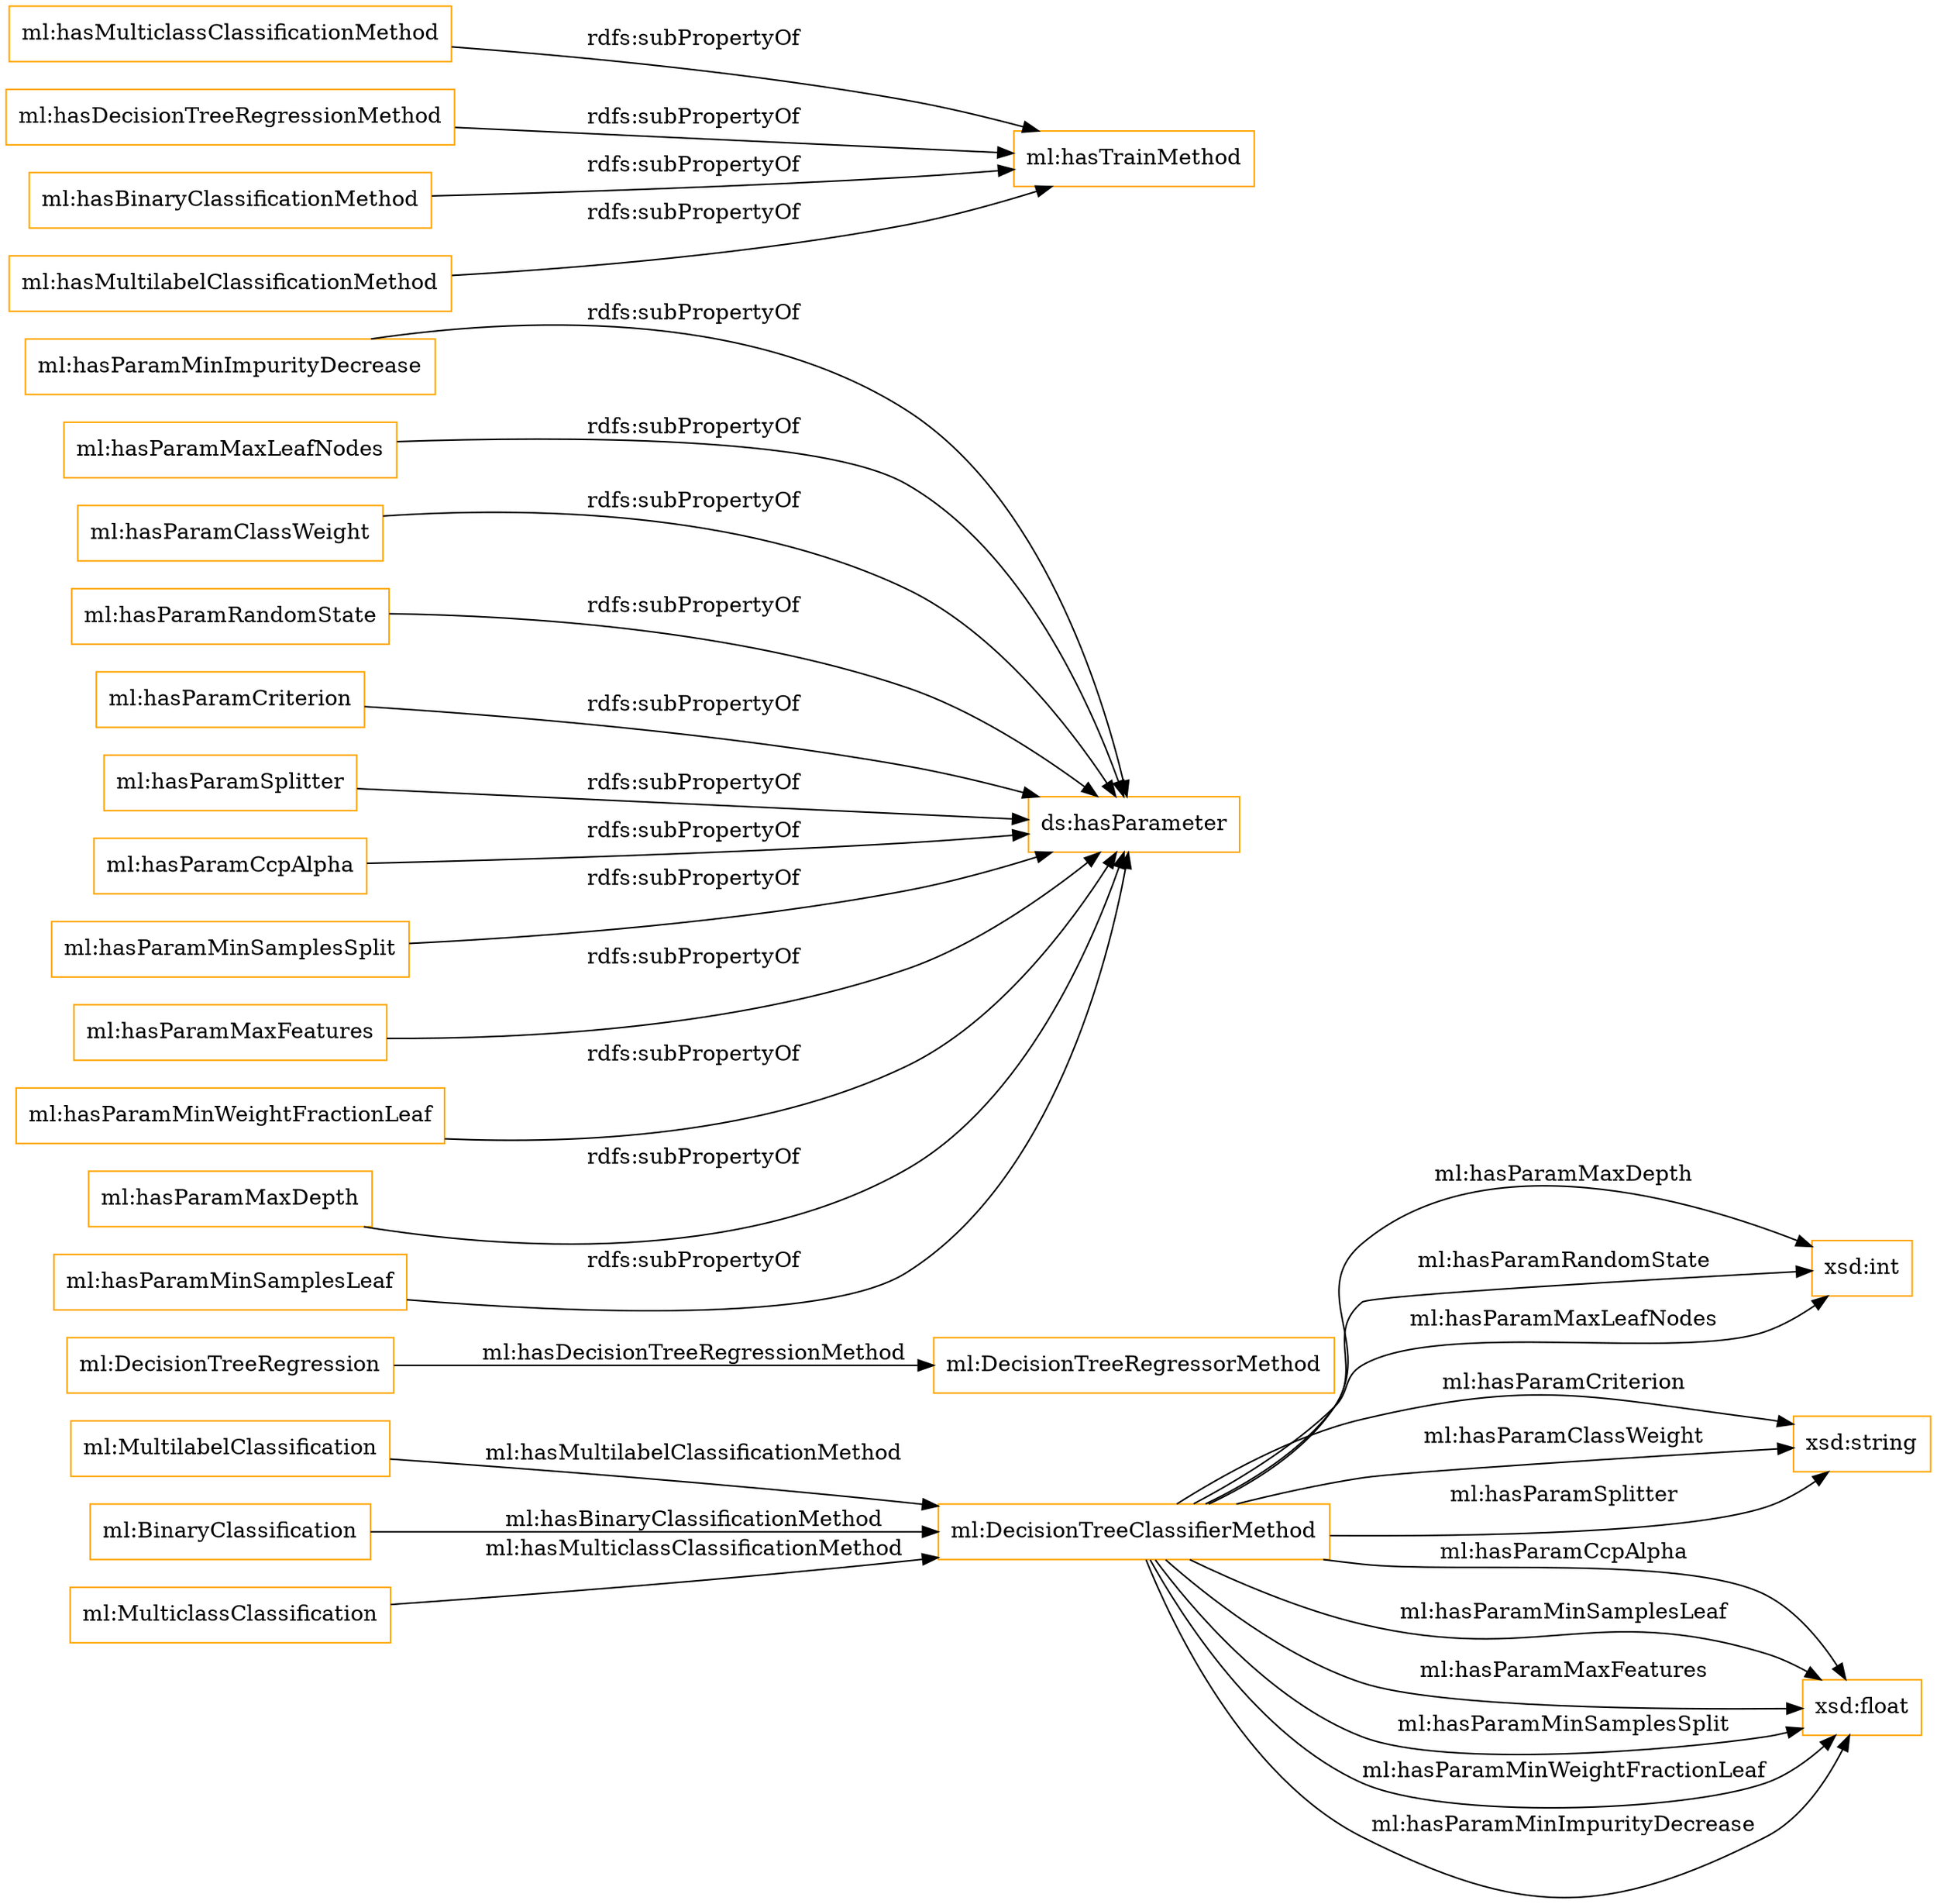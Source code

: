 digraph ar2dtool_diagram { 
rankdir=LR;
size="1501"
node [shape = rectangle, color="orange"]; "ml:DecisionTreeClassifierMethod" "ml:DecisionTreeRegressorMethod" ; /*classes style*/
	"ml:hasParamMinImpurityDecrease" -> "ds:hasParameter" [ label = "rdfs:subPropertyOf" ];
	"ml:hasParamMaxLeafNodes" -> "ds:hasParameter" [ label = "rdfs:subPropertyOf" ];
	"ml:hasParamClassWeight" -> "ds:hasParameter" [ label = "rdfs:subPropertyOf" ];
	"ml:hasParamRandomState" -> "ds:hasParameter" [ label = "rdfs:subPropertyOf" ];
	"ml:hasMulticlassClassificationMethod" -> "ml:hasTrainMethod" [ label = "rdfs:subPropertyOf" ];
	"ml:hasParamCriterion" -> "ds:hasParameter" [ label = "rdfs:subPropertyOf" ];
	"ml:hasParamSplitter" -> "ds:hasParameter" [ label = "rdfs:subPropertyOf" ];
	"ml:hasParamCcpAlpha" -> "ds:hasParameter" [ label = "rdfs:subPropertyOf" ];
	"ml:hasDecisionTreeRegressionMethod" -> "ml:hasTrainMethod" [ label = "rdfs:subPropertyOf" ];
	"ml:hasParamMinSamplesSplit" -> "ds:hasParameter" [ label = "rdfs:subPropertyOf" ];
	"ml:hasParamMaxFeatures" -> "ds:hasParameter" [ label = "rdfs:subPropertyOf" ];
	"ml:hasBinaryClassificationMethod" -> "ml:hasTrainMethod" [ label = "rdfs:subPropertyOf" ];
	"ml:hasParamMinWeightFractionLeaf" -> "ds:hasParameter" [ label = "rdfs:subPropertyOf" ];
	"ml:hasMultilabelClassificationMethod" -> "ml:hasTrainMethod" [ label = "rdfs:subPropertyOf" ];
	"ml:hasParamMaxDepth" -> "ds:hasParameter" [ label = "rdfs:subPropertyOf" ];
	"ml:hasParamMinSamplesLeaf" -> "ds:hasParameter" [ label = "rdfs:subPropertyOf" ];
	"ml:MultilabelClassification" -> "ml:DecisionTreeClassifierMethod" [ label = "ml:hasMultilabelClassificationMethod" ];
	"ml:DecisionTreeClassifierMethod" -> "xsd:int" [ label = "ml:hasParamMaxDepth" ];
	"ml:DecisionTreeClassifierMethod" -> "xsd:string" [ label = "ml:hasParamCriterion" ];
	"ml:BinaryClassification" -> "ml:DecisionTreeClassifierMethod" [ label = "ml:hasBinaryClassificationMethod" ];
	"ml:DecisionTreeClassifierMethod" -> "xsd:float" [ label = "ml:hasParamCcpAlpha" ];
	"ml:DecisionTreeClassifierMethod" -> "xsd:string" [ label = "ml:hasParamClassWeight" ];
	"ml:DecisionTreeClassifierMethod" -> "xsd:int" [ label = "ml:hasParamRandomState" ];
	"ml:DecisionTreeClassifierMethod" -> "xsd:float" [ label = "ml:hasParamMinSamplesLeaf" ];
	"ml:DecisionTreeClassifierMethod" -> "xsd:float" [ label = "ml:hasParamMaxFeatures" ];
	"ml:DecisionTreeClassifierMethod" -> "xsd:string" [ label = "ml:hasParamSplitter" ];
	"ml:DecisionTreeRegression" -> "ml:DecisionTreeRegressorMethod" [ label = "ml:hasDecisionTreeRegressionMethod" ];
	"ml:DecisionTreeClassifierMethod" -> "xsd:int" [ label = "ml:hasParamMaxLeafNodes" ];
	"ml:DecisionTreeClassifierMethod" -> "xsd:float" [ label = "ml:hasParamMinSamplesSplit" ];
	"ml:DecisionTreeClassifierMethod" -> "xsd:float" [ label = "ml:hasParamMinWeightFractionLeaf" ];
	"ml:DecisionTreeClassifierMethod" -> "xsd:float" [ label = "ml:hasParamMinImpurityDecrease" ];
	"ml:MulticlassClassification" -> "ml:DecisionTreeClassifierMethod" [ label = "ml:hasMulticlassClassificationMethod" ];

}
